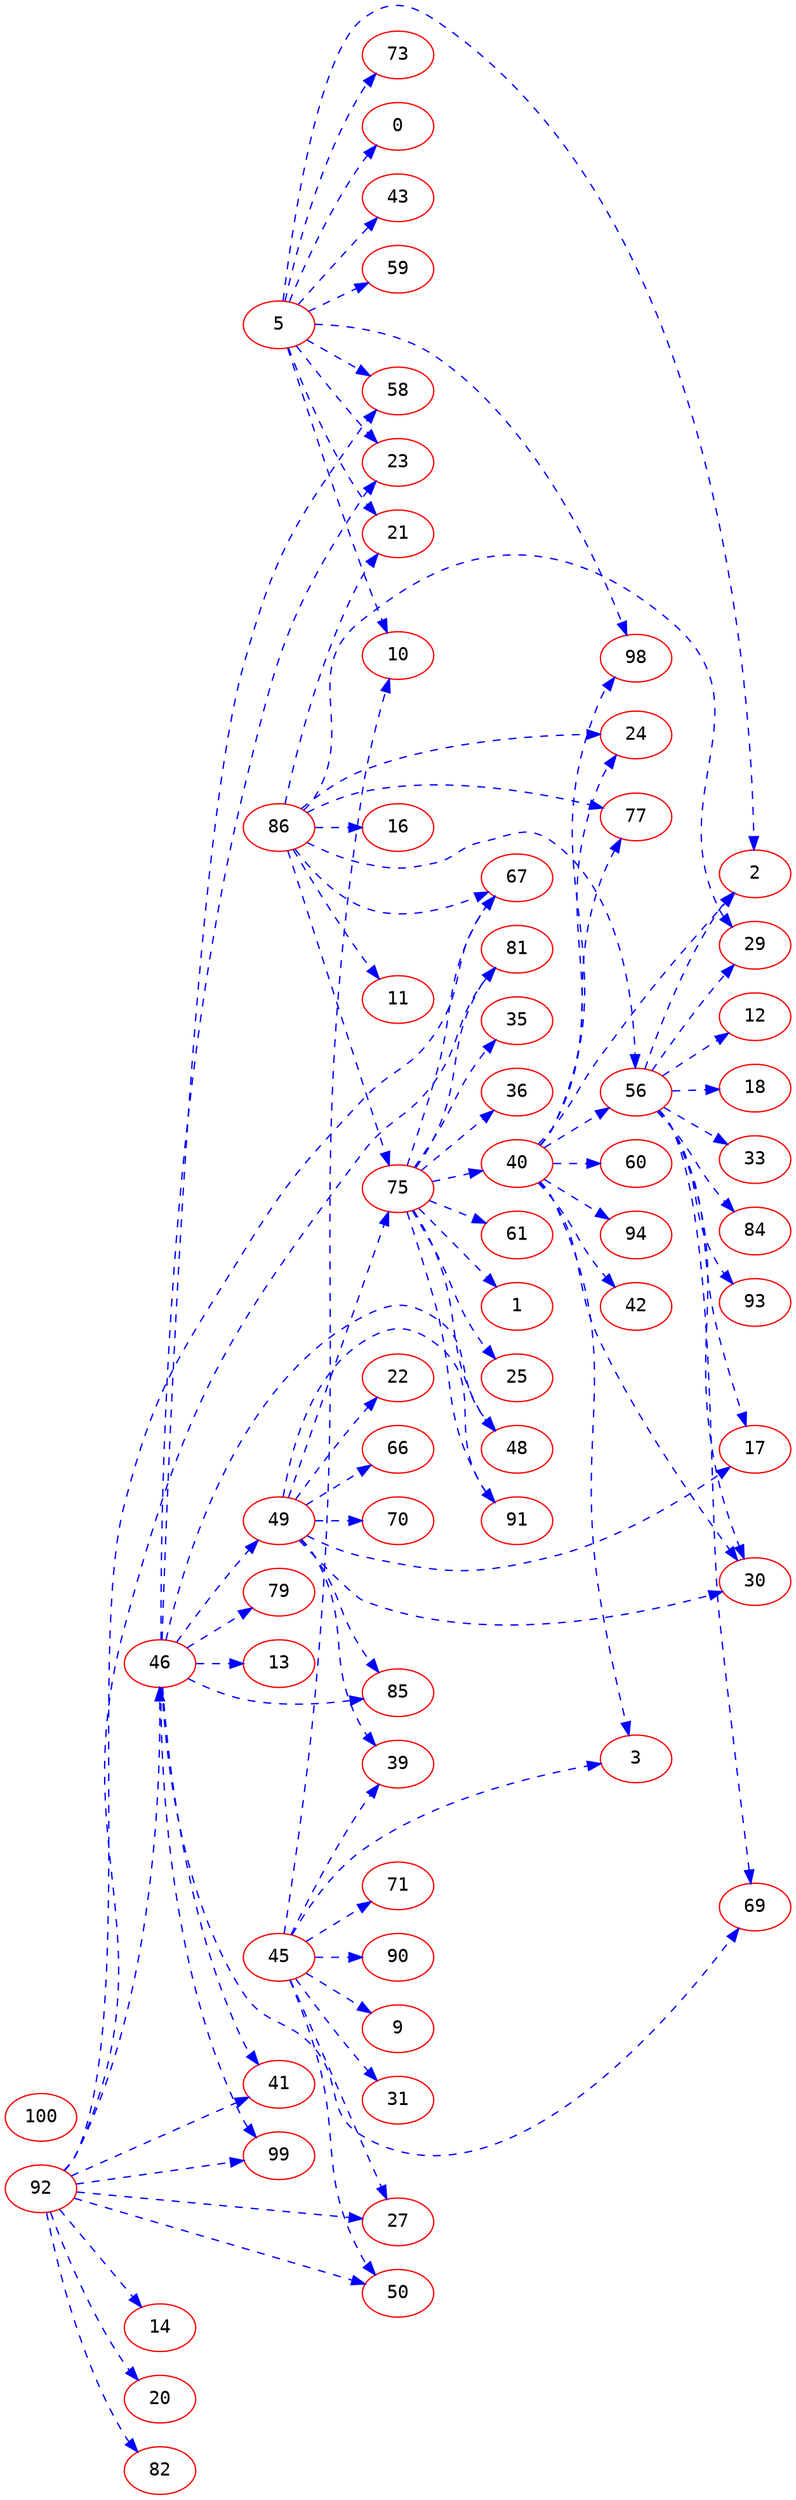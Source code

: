 digraph dumpedGraph {
		node[color=Red,fontname=Courier]
		edge[color=Blue,style=dashed]
		rankdir=LR; //Rank Direction Left to Right
		/*Total Nodes : 10 */
"5"->{"0" "2" "10" "21" "23" "43" "58" "59" "73" "98"}
"40"->{"2" "3" "24" "30" "42" "56" "60" "77" "94" "98"}
"45"->{"3" "9" "10" "27" "31" "39" "50" "71" "90"}
"46"->{"13" "23" "41" "48" "49" "58" "69" "79" "85" "99"}
"49"->{"17" "22" "30" "39" "66" "70" "75" "85" "91"}
"56"->{"2" "12" "17" "18" "29" "30" "33" "69" "84" "93"}
"75"->{"1" "25" "35" "36" "40" "48" "61" "67" "81" "91"}
"86"->{"11" "16" "21" "24" "29" "56" "67" "75" "77"}
"92"->{"14" "20" "27" "41" "46" "50" "67" "81" "82" "99"}
"100"->{}
}